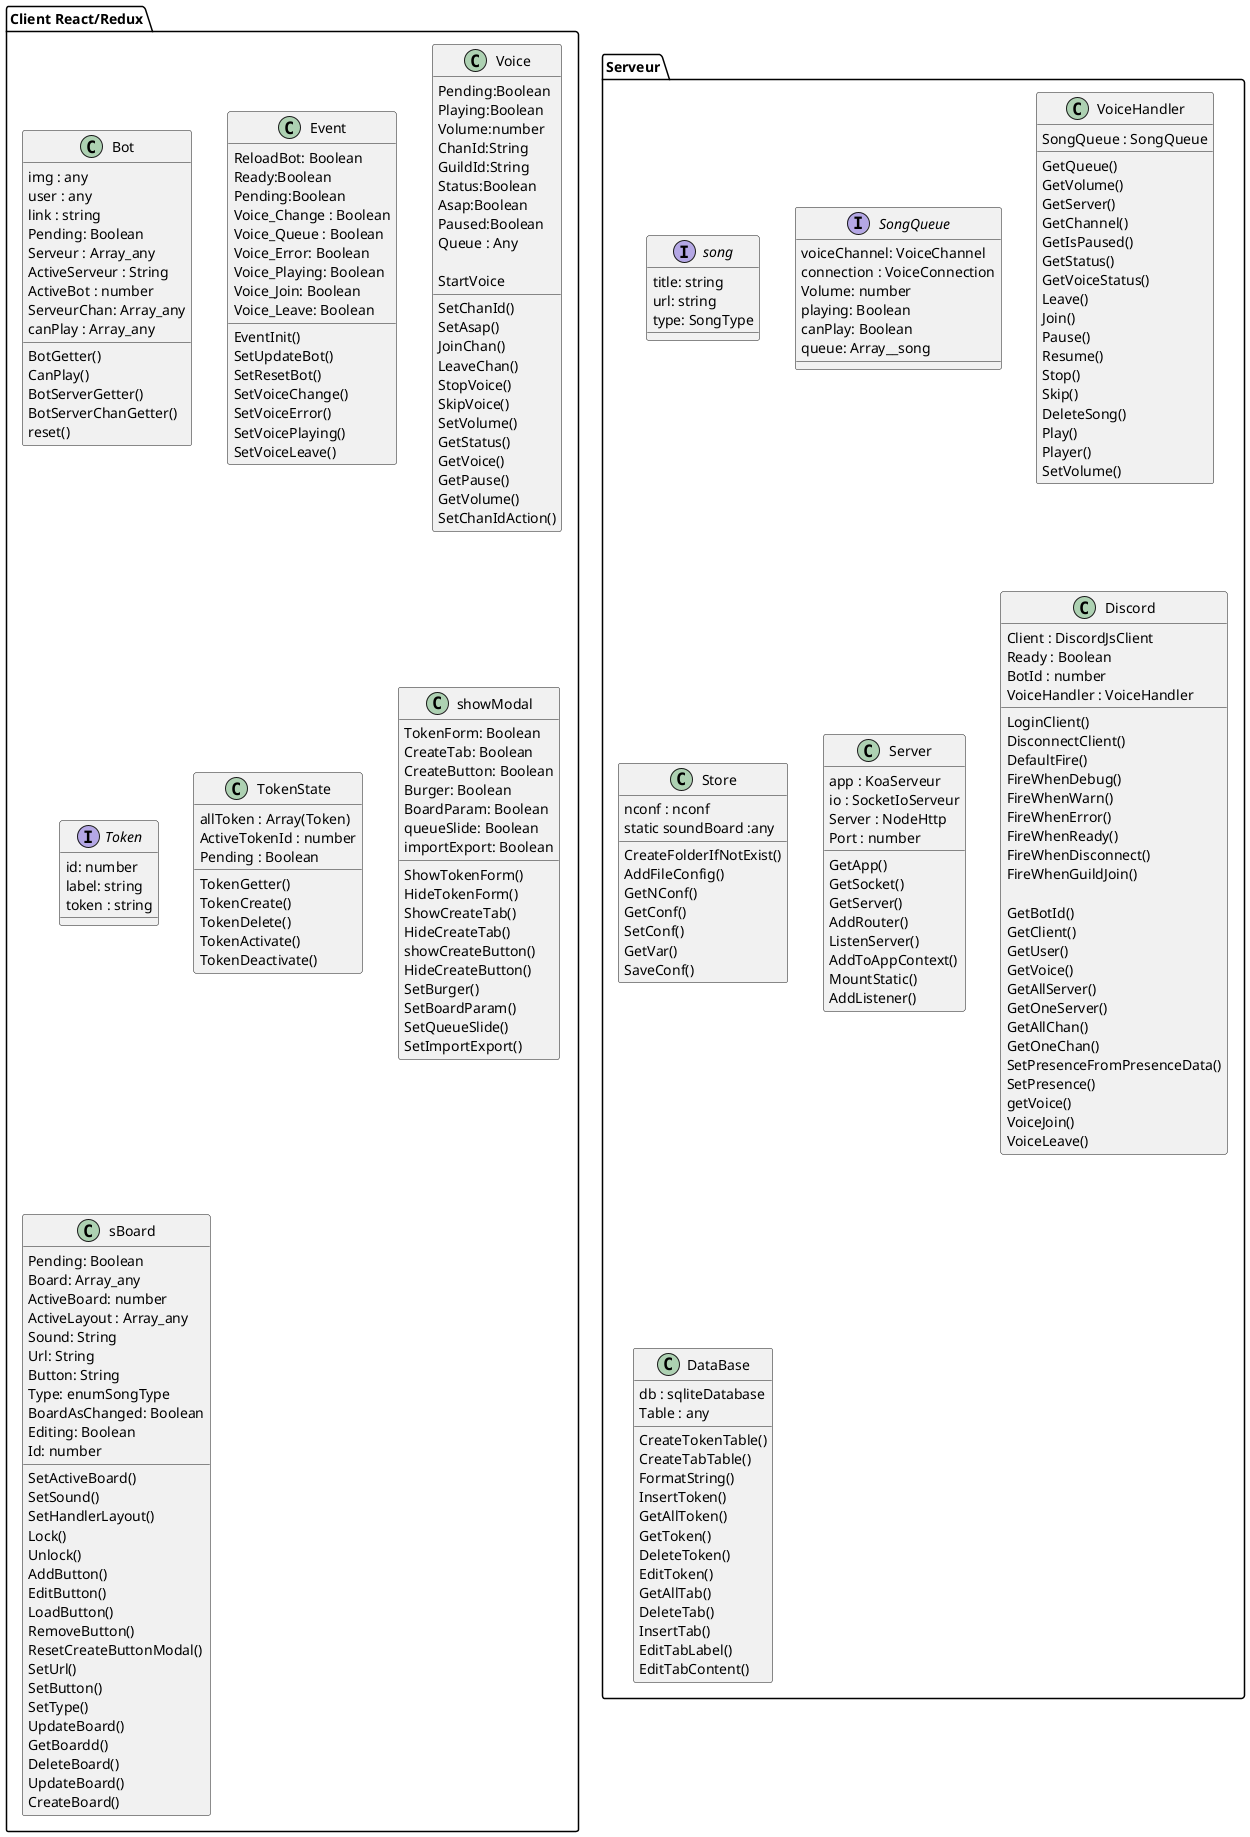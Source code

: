 @startuml
package "Client React/Redux"{
  class Bot{
    img : any
    user : any
    link : string
    Pending: Boolean
    Serveur : Array_any
    ActiveServeur : String
    ActiveBot : number
    ServeurChan: Array_any
    canPlay : Array_any
    BotGetter()
    CanPlay()
    BotServerGetter()
    BotServerChanGetter()
    reset()
  }
  class Event{
    ReloadBot: Boolean
    Ready:Boolean
    Pending:Boolean
    Voice_Change : Boolean
    Voice_Queue : Boolean
    Voice_Error: Boolean
    Voice_Playing: Boolean
    Voice_Join: Boolean
    Voice_Leave: Boolean
    EventInit()
    SetUpdateBot()
    SetResetBot()
    SetVoiceChange()
    SetVoiceError()
    SetVoicePlaying()
    SetVoiceLeave()
  }

  class Voice{
    Pending:Boolean
    Playing:Boolean
    Volume:number
    ChanId:String
    GuildId:String
    Status:Boolean
    Asap:Boolean
    Paused:Boolean
    Queue : Any

    SetChanId()
    SetAsap()
    JoinChan()
    LeaveChan()
    StopVoice()
    SkipVoice()
    StartVoice
    SetVolume()
    GetStatus()
    GetVoice()
    GetPause()
    GetVolume()
    SetChanIdAction()
  }

  interface Token{
    id: number
    label: string
    token : string
  }

  class TokenState{
    {field}allToken : Array(Token)
    ActiveTokenId : number
    Pending : Boolean

    TokenGetter()
    TokenCreate()
    TokenDelete()
    TokenActivate()
    TokenDeactivate()
  }

  class showModal{
    TokenForm: Boolean
    CreateTab: Boolean
    CreateButton: Boolean
    Burger: Boolean
    BoardParam: Boolean
    queueSlide: Boolean
    importExport: Boolean

    ShowTokenForm()
    HideTokenForm()
    ShowCreateTab()
    HideCreateTab()
    showCreateButton()
    HideCreateButton()
    SetBurger()
    SetBoardParam()
    SetQueueSlide()
    SetImportExport()
  }

  class sBoard{
    Pending: Boolean
    Board: Array_any
    ActiveBoard: number
    ActiveLayout : Array_any
    Sound: String
    Url: String
    Button: String
    Type: enumSongType
    BoardAsChanged: Boolean
    Editing: Boolean
    Id: number
    SetActiveBoard()
    SetSound()
    SetHandlerLayout()
    Lock()
    Unlock()
    AddButton()
    EditButton()
    LoadButton()
    RemoveButton()
    ResetCreateButtonModal()
    SetUrl()
    SetButton()
    SetType()
    UpdateBoard()
    GetBoardd()
    DeleteBoard()
    UpdateBoard()
    CreateBoard()
  }
}

package "Serveur"{
  interface song{
    title: string
    url: string
    type: SongType
  }
  interface SongQueue{
    voiceChannel: VoiceChannel
    connection : VoiceConnection
    Volume: number
    playing: Boolean
    canPlay: Boolean
    queue: Array__song
  }
  class VoiceHandler{
    SongQueue : SongQueue
    
    GetQueue()
    GetVolume()
    GetServer()
    GetChannel()
    GetIsPaused()
    GetStatus()
    GetVoiceStatus()
    Leave()
    Join()
    Pause()
    Resume()
    Stop()
    Skip()
    DeleteSong()
    Play()
    Player()
    SetVolume()
  }
  class Store{
    nconf : nconf
    static soundBoard :any
    CreateFolderIfNotExist()
    AddFileConfig()
    GetNConf()
    GetConf()
    SetConf()
    GetVar()
    SaveConf()
  }
  class Server{
    app : KoaServeur
    io : SocketIoServeur
    Server : NodeHttp
    Port : number

    GetApp()
    GetSocket()
    GetServer()
    AddRouter()
    ListenServer()
    AddToAppContext()
    MountStatic()
    AddListener()
  }
  class Discord{
    Client : DiscordJsClient
    Ready : Boolean
    BotId : number
    VoiceHandler : VoiceHandler
    
    LoginClient()
    DisconnectClient()
    DefaultFire()
    FireWhenDebug()
    FireWhenWarn()
    FireWhenError()
    FireWhenReady()
    FireWhenDisconnect()
    FireWhenGuildJoin()

    GetBotId()
    GetClient()
    GetUser()
    GetVoice()
    GetAllServer()
    GetOneServer()
    GetAllChan()
    GetOneChan()
    SetPresenceFromPresenceData()
    SetPresence()
    getVoice()
    VoiceJoin()
    VoiceLeave()
  }
  class DataBase{
    db : sqliteDatabase
    Table : any

    CreateTokenTable()
    CreateTabTable()
    FormatString()
    InsertToken()
    GetAllToken()
    GetToken()
    DeleteToken()
    EditToken()
    GetAllTab()
    DeleteTab()
    InsertTab()
    EditTabLabel()
    EditTabContent()
  }
}
@enduml